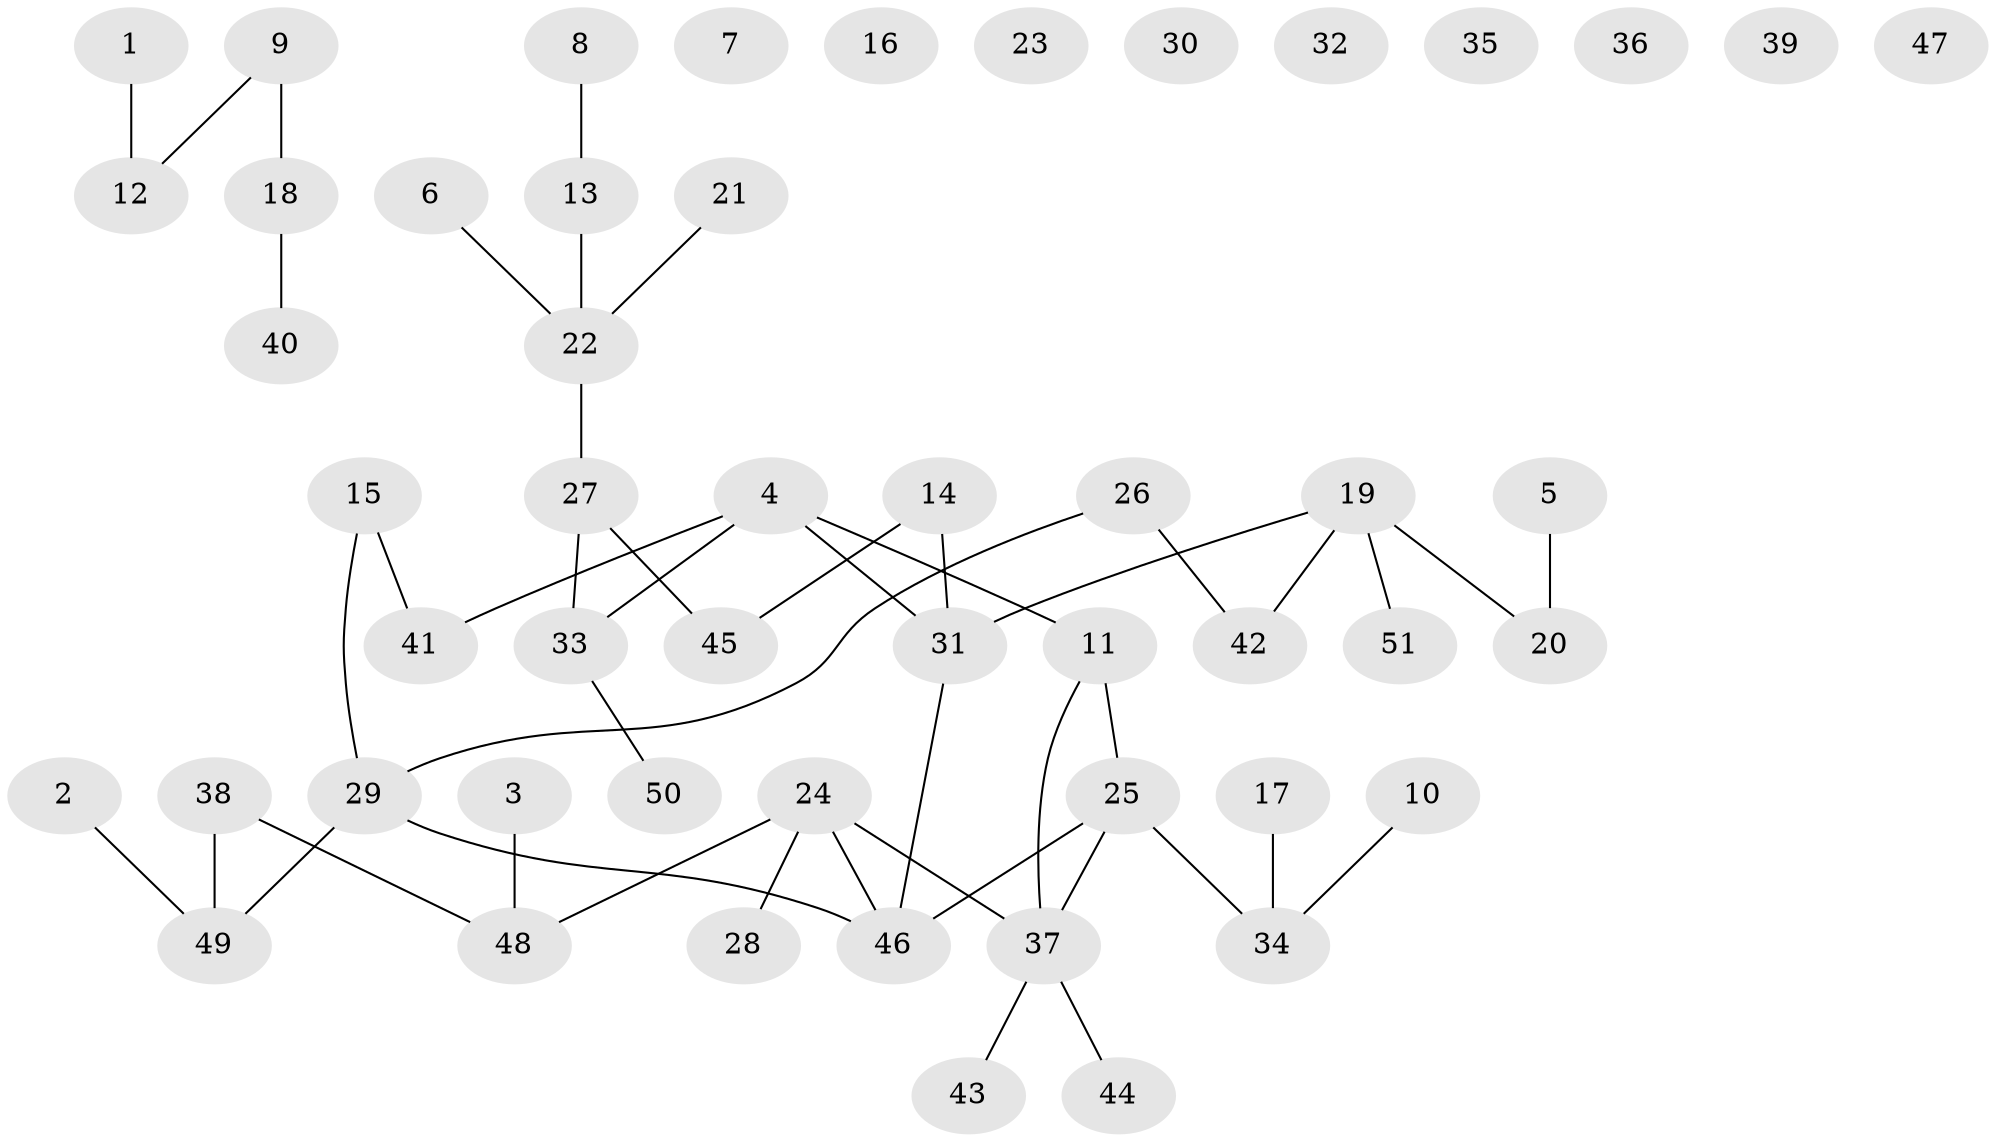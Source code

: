 // Generated by graph-tools (version 1.1) at 2025/33/03/09/25 02:33:30]
// undirected, 51 vertices, 47 edges
graph export_dot {
graph [start="1"]
  node [color=gray90,style=filled];
  1;
  2;
  3;
  4;
  5;
  6;
  7;
  8;
  9;
  10;
  11;
  12;
  13;
  14;
  15;
  16;
  17;
  18;
  19;
  20;
  21;
  22;
  23;
  24;
  25;
  26;
  27;
  28;
  29;
  30;
  31;
  32;
  33;
  34;
  35;
  36;
  37;
  38;
  39;
  40;
  41;
  42;
  43;
  44;
  45;
  46;
  47;
  48;
  49;
  50;
  51;
  1 -- 12;
  2 -- 49;
  3 -- 48;
  4 -- 11;
  4 -- 31;
  4 -- 33;
  4 -- 41;
  5 -- 20;
  6 -- 22;
  8 -- 13;
  9 -- 12;
  9 -- 18;
  10 -- 34;
  11 -- 25;
  11 -- 37;
  13 -- 22;
  14 -- 31;
  14 -- 45;
  15 -- 29;
  15 -- 41;
  17 -- 34;
  18 -- 40;
  19 -- 20;
  19 -- 31;
  19 -- 42;
  19 -- 51;
  21 -- 22;
  22 -- 27;
  24 -- 28;
  24 -- 37;
  24 -- 46;
  24 -- 48;
  25 -- 34;
  25 -- 37;
  25 -- 46;
  26 -- 29;
  26 -- 42;
  27 -- 33;
  27 -- 45;
  29 -- 46;
  29 -- 49;
  31 -- 46;
  33 -- 50;
  37 -- 43;
  37 -- 44;
  38 -- 48;
  38 -- 49;
}
